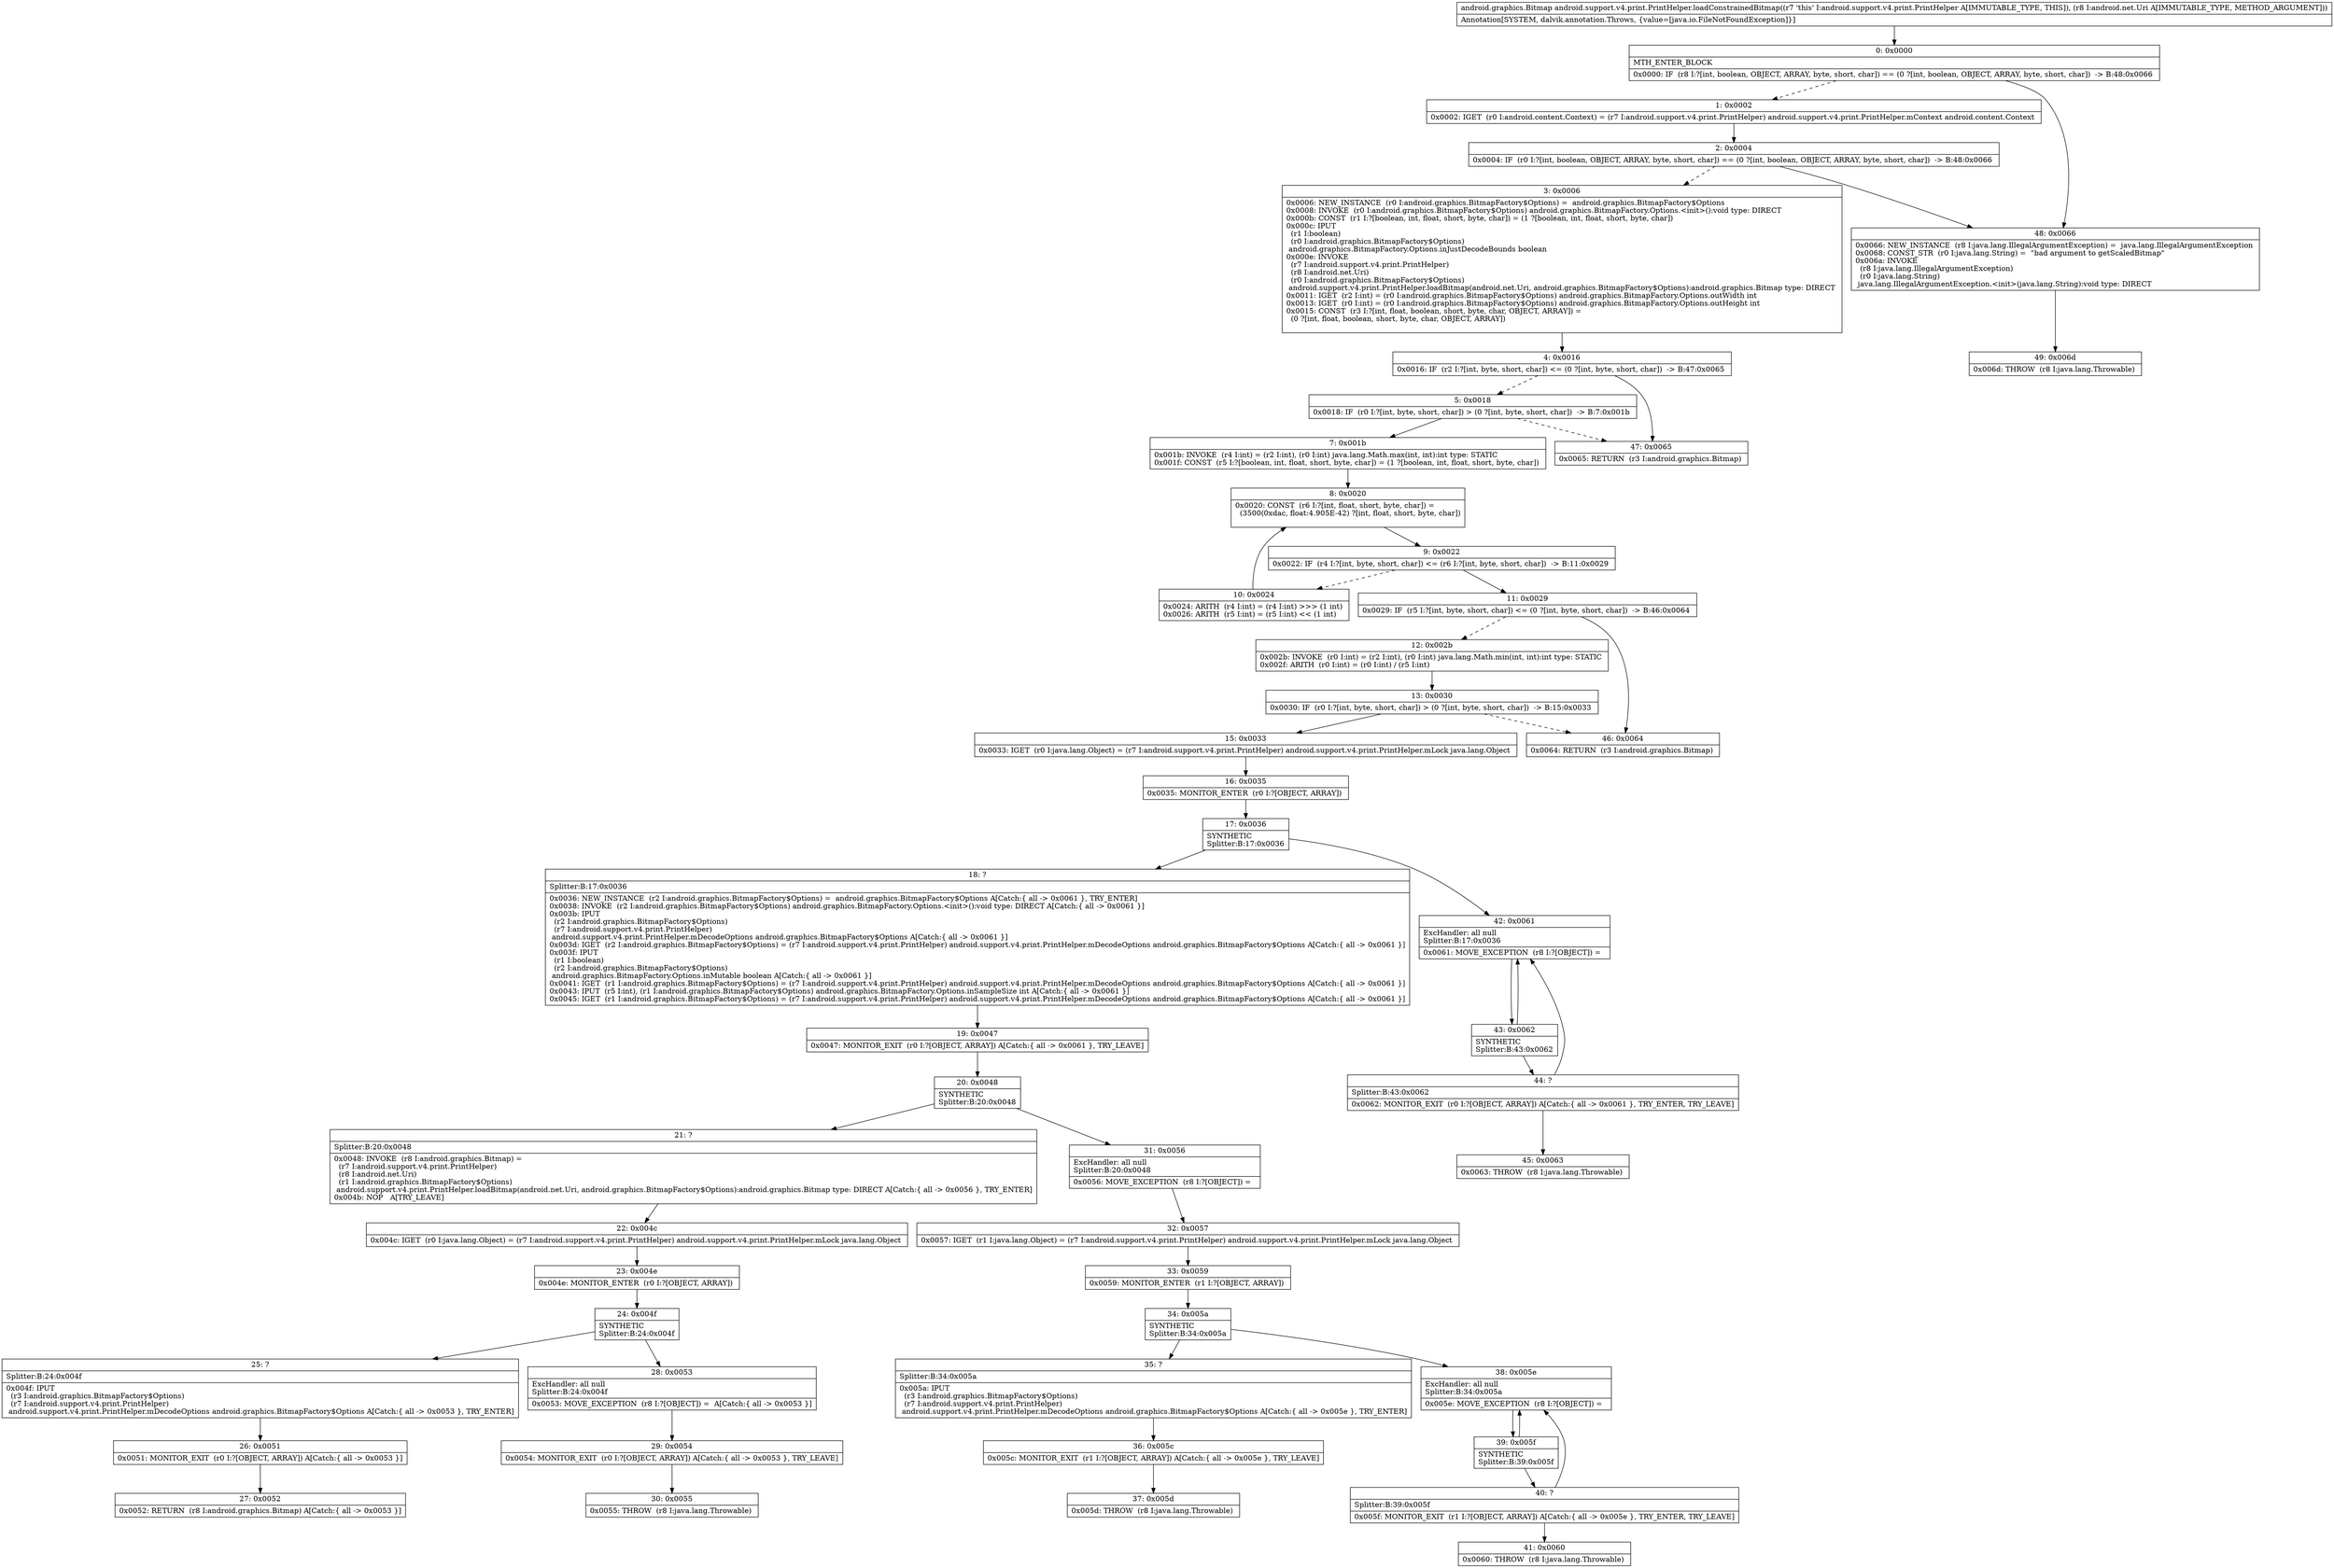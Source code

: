 digraph "CFG forandroid.support.v4.print.PrintHelper.loadConstrainedBitmap(Landroid\/net\/Uri;)Landroid\/graphics\/Bitmap;" {
Node_0 [shape=record,label="{0\:\ 0x0000|MTH_ENTER_BLOCK\l|0x0000: IF  (r8 I:?[int, boolean, OBJECT, ARRAY, byte, short, char]) == (0 ?[int, boolean, OBJECT, ARRAY, byte, short, char])  \-\> B:48:0x0066 \l}"];
Node_1 [shape=record,label="{1\:\ 0x0002|0x0002: IGET  (r0 I:android.content.Context) = (r7 I:android.support.v4.print.PrintHelper) android.support.v4.print.PrintHelper.mContext android.content.Context \l}"];
Node_2 [shape=record,label="{2\:\ 0x0004|0x0004: IF  (r0 I:?[int, boolean, OBJECT, ARRAY, byte, short, char]) == (0 ?[int, boolean, OBJECT, ARRAY, byte, short, char])  \-\> B:48:0x0066 \l}"];
Node_3 [shape=record,label="{3\:\ 0x0006|0x0006: NEW_INSTANCE  (r0 I:android.graphics.BitmapFactory$Options) =  android.graphics.BitmapFactory$Options \l0x0008: INVOKE  (r0 I:android.graphics.BitmapFactory$Options) android.graphics.BitmapFactory.Options.\<init\>():void type: DIRECT \l0x000b: CONST  (r1 I:?[boolean, int, float, short, byte, char]) = (1 ?[boolean, int, float, short, byte, char]) \l0x000c: IPUT  \l  (r1 I:boolean)\l  (r0 I:android.graphics.BitmapFactory$Options)\l android.graphics.BitmapFactory.Options.inJustDecodeBounds boolean \l0x000e: INVOKE  \l  (r7 I:android.support.v4.print.PrintHelper)\l  (r8 I:android.net.Uri)\l  (r0 I:android.graphics.BitmapFactory$Options)\l android.support.v4.print.PrintHelper.loadBitmap(android.net.Uri, android.graphics.BitmapFactory$Options):android.graphics.Bitmap type: DIRECT \l0x0011: IGET  (r2 I:int) = (r0 I:android.graphics.BitmapFactory$Options) android.graphics.BitmapFactory.Options.outWidth int \l0x0013: IGET  (r0 I:int) = (r0 I:android.graphics.BitmapFactory$Options) android.graphics.BitmapFactory.Options.outHeight int \l0x0015: CONST  (r3 I:?[int, float, boolean, short, byte, char, OBJECT, ARRAY]) = \l  (0 ?[int, float, boolean, short, byte, char, OBJECT, ARRAY])\l \l}"];
Node_4 [shape=record,label="{4\:\ 0x0016|0x0016: IF  (r2 I:?[int, byte, short, char]) \<= (0 ?[int, byte, short, char])  \-\> B:47:0x0065 \l}"];
Node_5 [shape=record,label="{5\:\ 0x0018|0x0018: IF  (r0 I:?[int, byte, short, char]) \> (0 ?[int, byte, short, char])  \-\> B:7:0x001b \l}"];
Node_7 [shape=record,label="{7\:\ 0x001b|0x001b: INVOKE  (r4 I:int) = (r2 I:int), (r0 I:int) java.lang.Math.max(int, int):int type: STATIC \l0x001f: CONST  (r5 I:?[boolean, int, float, short, byte, char]) = (1 ?[boolean, int, float, short, byte, char]) \l}"];
Node_8 [shape=record,label="{8\:\ 0x0020|0x0020: CONST  (r6 I:?[int, float, short, byte, char]) = \l  (3500(0xdac, float:4.905E\-42) ?[int, float, short, byte, char])\l \l}"];
Node_9 [shape=record,label="{9\:\ 0x0022|0x0022: IF  (r4 I:?[int, byte, short, char]) \<= (r6 I:?[int, byte, short, char])  \-\> B:11:0x0029 \l}"];
Node_10 [shape=record,label="{10\:\ 0x0024|0x0024: ARITH  (r4 I:int) = (r4 I:int) \>\>\> (1 int) \l0x0026: ARITH  (r5 I:int) = (r5 I:int) \<\< (1 int) \l}"];
Node_11 [shape=record,label="{11\:\ 0x0029|0x0029: IF  (r5 I:?[int, byte, short, char]) \<= (0 ?[int, byte, short, char])  \-\> B:46:0x0064 \l}"];
Node_12 [shape=record,label="{12\:\ 0x002b|0x002b: INVOKE  (r0 I:int) = (r2 I:int), (r0 I:int) java.lang.Math.min(int, int):int type: STATIC \l0x002f: ARITH  (r0 I:int) = (r0 I:int) \/ (r5 I:int) \l}"];
Node_13 [shape=record,label="{13\:\ 0x0030|0x0030: IF  (r0 I:?[int, byte, short, char]) \> (0 ?[int, byte, short, char])  \-\> B:15:0x0033 \l}"];
Node_15 [shape=record,label="{15\:\ 0x0033|0x0033: IGET  (r0 I:java.lang.Object) = (r7 I:android.support.v4.print.PrintHelper) android.support.v4.print.PrintHelper.mLock java.lang.Object \l}"];
Node_16 [shape=record,label="{16\:\ 0x0035|0x0035: MONITOR_ENTER  (r0 I:?[OBJECT, ARRAY]) \l}"];
Node_17 [shape=record,label="{17\:\ 0x0036|SYNTHETIC\lSplitter:B:17:0x0036\l}"];
Node_18 [shape=record,label="{18\:\ ?|Splitter:B:17:0x0036\l|0x0036: NEW_INSTANCE  (r2 I:android.graphics.BitmapFactory$Options) =  android.graphics.BitmapFactory$Options A[Catch:\{ all \-\> 0x0061 \}, TRY_ENTER]\l0x0038: INVOKE  (r2 I:android.graphics.BitmapFactory$Options) android.graphics.BitmapFactory.Options.\<init\>():void type: DIRECT A[Catch:\{ all \-\> 0x0061 \}]\l0x003b: IPUT  \l  (r2 I:android.graphics.BitmapFactory$Options)\l  (r7 I:android.support.v4.print.PrintHelper)\l android.support.v4.print.PrintHelper.mDecodeOptions android.graphics.BitmapFactory$Options A[Catch:\{ all \-\> 0x0061 \}]\l0x003d: IGET  (r2 I:android.graphics.BitmapFactory$Options) = (r7 I:android.support.v4.print.PrintHelper) android.support.v4.print.PrintHelper.mDecodeOptions android.graphics.BitmapFactory$Options A[Catch:\{ all \-\> 0x0061 \}]\l0x003f: IPUT  \l  (r1 I:boolean)\l  (r2 I:android.graphics.BitmapFactory$Options)\l android.graphics.BitmapFactory.Options.inMutable boolean A[Catch:\{ all \-\> 0x0061 \}]\l0x0041: IGET  (r1 I:android.graphics.BitmapFactory$Options) = (r7 I:android.support.v4.print.PrintHelper) android.support.v4.print.PrintHelper.mDecodeOptions android.graphics.BitmapFactory$Options A[Catch:\{ all \-\> 0x0061 \}]\l0x0043: IPUT  (r5 I:int), (r1 I:android.graphics.BitmapFactory$Options) android.graphics.BitmapFactory.Options.inSampleSize int A[Catch:\{ all \-\> 0x0061 \}]\l0x0045: IGET  (r1 I:android.graphics.BitmapFactory$Options) = (r7 I:android.support.v4.print.PrintHelper) android.support.v4.print.PrintHelper.mDecodeOptions android.graphics.BitmapFactory$Options A[Catch:\{ all \-\> 0x0061 \}]\l}"];
Node_19 [shape=record,label="{19\:\ 0x0047|0x0047: MONITOR_EXIT  (r0 I:?[OBJECT, ARRAY]) A[Catch:\{ all \-\> 0x0061 \}, TRY_LEAVE]\l}"];
Node_20 [shape=record,label="{20\:\ 0x0048|SYNTHETIC\lSplitter:B:20:0x0048\l}"];
Node_21 [shape=record,label="{21\:\ ?|Splitter:B:20:0x0048\l|0x0048: INVOKE  (r8 I:android.graphics.Bitmap) = \l  (r7 I:android.support.v4.print.PrintHelper)\l  (r8 I:android.net.Uri)\l  (r1 I:android.graphics.BitmapFactory$Options)\l android.support.v4.print.PrintHelper.loadBitmap(android.net.Uri, android.graphics.BitmapFactory$Options):android.graphics.Bitmap type: DIRECT A[Catch:\{ all \-\> 0x0056 \}, TRY_ENTER]\l0x004b: NOP   A[TRY_LEAVE]\l}"];
Node_22 [shape=record,label="{22\:\ 0x004c|0x004c: IGET  (r0 I:java.lang.Object) = (r7 I:android.support.v4.print.PrintHelper) android.support.v4.print.PrintHelper.mLock java.lang.Object \l}"];
Node_23 [shape=record,label="{23\:\ 0x004e|0x004e: MONITOR_ENTER  (r0 I:?[OBJECT, ARRAY]) \l}"];
Node_24 [shape=record,label="{24\:\ 0x004f|SYNTHETIC\lSplitter:B:24:0x004f\l}"];
Node_25 [shape=record,label="{25\:\ ?|Splitter:B:24:0x004f\l|0x004f: IPUT  \l  (r3 I:android.graphics.BitmapFactory$Options)\l  (r7 I:android.support.v4.print.PrintHelper)\l android.support.v4.print.PrintHelper.mDecodeOptions android.graphics.BitmapFactory$Options A[Catch:\{ all \-\> 0x0053 \}, TRY_ENTER]\l}"];
Node_26 [shape=record,label="{26\:\ 0x0051|0x0051: MONITOR_EXIT  (r0 I:?[OBJECT, ARRAY]) A[Catch:\{ all \-\> 0x0053 \}]\l}"];
Node_27 [shape=record,label="{27\:\ 0x0052|0x0052: RETURN  (r8 I:android.graphics.Bitmap) A[Catch:\{ all \-\> 0x0053 \}]\l}"];
Node_28 [shape=record,label="{28\:\ 0x0053|ExcHandler: all null\lSplitter:B:24:0x004f\l|0x0053: MOVE_EXCEPTION  (r8 I:?[OBJECT]) =  A[Catch:\{ all \-\> 0x0053 \}]\l}"];
Node_29 [shape=record,label="{29\:\ 0x0054|0x0054: MONITOR_EXIT  (r0 I:?[OBJECT, ARRAY]) A[Catch:\{ all \-\> 0x0053 \}, TRY_LEAVE]\l}"];
Node_30 [shape=record,label="{30\:\ 0x0055|0x0055: THROW  (r8 I:java.lang.Throwable) \l}"];
Node_31 [shape=record,label="{31\:\ 0x0056|ExcHandler: all null\lSplitter:B:20:0x0048\l|0x0056: MOVE_EXCEPTION  (r8 I:?[OBJECT]) =  \l}"];
Node_32 [shape=record,label="{32\:\ 0x0057|0x0057: IGET  (r1 I:java.lang.Object) = (r7 I:android.support.v4.print.PrintHelper) android.support.v4.print.PrintHelper.mLock java.lang.Object \l}"];
Node_33 [shape=record,label="{33\:\ 0x0059|0x0059: MONITOR_ENTER  (r1 I:?[OBJECT, ARRAY]) \l}"];
Node_34 [shape=record,label="{34\:\ 0x005a|SYNTHETIC\lSplitter:B:34:0x005a\l}"];
Node_35 [shape=record,label="{35\:\ ?|Splitter:B:34:0x005a\l|0x005a: IPUT  \l  (r3 I:android.graphics.BitmapFactory$Options)\l  (r7 I:android.support.v4.print.PrintHelper)\l android.support.v4.print.PrintHelper.mDecodeOptions android.graphics.BitmapFactory$Options A[Catch:\{ all \-\> 0x005e \}, TRY_ENTER]\l}"];
Node_36 [shape=record,label="{36\:\ 0x005c|0x005c: MONITOR_EXIT  (r1 I:?[OBJECT, ARRAY]) A[Catch:\{ all \-\> 0x005e \}, TRY_LEAVE]\l}"];
Node_37 [shape=record,label="{37\:\ 0x005d|0x005d: THROW  (r8 I:java.lang.Throwable) \l}"];
Node_38 [shape=record,label="{38\:\ 0x005e|ExcHandler: all null\lSplitter:B:34:0x005a\l|0x005e: MOVE_EXCEPTION  (r8 I:?[OBJECT]) =  \l}"];
Node_39 [shape=record,label="{39\:\ 0x005f|SYNTHETIC\lSplitter:B:39:0x005f\l}"];
Node_40 [shape=record,label="{40\:\ ?|Splitter:B:39:0x005f\l|0x005f: MONITOR_EXIT  (r1 I:?[OBJECT, ARRAY]) A[Catch:\{ all \-\> 0x005e \}, TRY_ENTER, TRY_LEAVE]\l}"];
Node_41 [shape=record,label="{41\:\ 0x0060|0x0060: THROW  (r8 I:java.lang.Throwable) \l}"];
Node_42 [shape=record,label="{42\:\ 0x0061|ExcHandler: all null\lSplitter:B:17:0x0036\l|0x0061: MOVE_EXCEPTION  (r8 I:?[OBJECT]) =  \l}"];
Node_43 [shape=record,label="{43\:\ 0x0062|SYNTHETIC\lSplitter:B:43:0x0062\l}"];
Node_44 [shape=record,label="{44\:\ ?|Splitter:B:43:0x0062\l|0x0062: MONITOR_EXIT  (r0 I:?[OBJECT, ARRAY]) A[Catch:\{ all \-\> 0x0061 \}, TRY_ENTER, TRY_LEAVE]\l}"];
Node_45 [shape=record,label="{45\:\ 0x0063|0x0063: THROW  (r8 I:java.lang.Throwable) \l}"];
Node_46 [shape=record,label="{46\:\ 0x0064|0x0064: RETURN  (r3 I:android.graphics.Bitmap) \l}"];
Node_47 [shape=record,label="{47\:\ 0x0065|0x0065: RETURN  (r3 I:android.graphics.Bitmap) \l}"];
Node_48 [shape=record,label="{48\:\ 0x0066|0x0066: NEW_INSTANCE  (r8 I:java.lang.IllegalArgumentException) =  java.lang.IllegalArgumentException \l0x0068: CONST_STR  (r0 I:java.lang.String) =  \"bad argument to getScaledBitmap\" \l0x006a: INVOKE  \l  (r8 I:java.lang.IllegalArgumentException)\l  (r0 I:java.lang.String)\l java.lang.IllegalArgumentException.\<init\>(java.lang.String):void type: DIRECT \l}"];
Node_49 [shape=record,label="{49\:\ 0x006d|0x006d: THROW  (r8 I:java.lang.Throwable) \l}"];
MethodNode[shape=record,label="{android.graphics.Bitmap android.support.v4.print.PrintHelper.loadConstrainedBitmap((r7 'this' I:android.support.v4.print.PrintHelper A[IMMUTABLE_TYPE, THIS]), (r8 I:android.net.Uri A[IMMUTABLE_TYPE, METHOD_ARGUMENT]))  | Annotation[SYSTEM, dalvik.annotation.Throws, \{value=[java.io.FileNotFoundException]\}]\l}"];
MethodNode -> Node_0;
Node_0 -> Node_1[style=dashed];
Node_0 -> Node_48;
Node_1 -> Node_2;
Node_2 -> Node_3[style=dashed];
Node_2 -> Node_48;
Node_3 -> Node_4;
Node_4 -> Node_5[style=dashed];
Node_4 -> Node_47;
Node_5 -> Node_7;
Node_5 -> Node_47[style=dashed];
Node_7 -> Node_8;
Node_8 -> Node_9;
Node_9 -> Node_10[style=dashed];
Node_9 -> Node_11;
Node_10 -> Node_8;
Node_11 -> Node_12[style=dashed];
Node_11 -> Node_46;
Node_12 -> Node_13;
Node_13 -> Node_15;
Node_13 -> Node_46[style=dashed];
Node_15 -> Node_16;
Node_16 -> Node_17;
Node_17 -> Node_18;
Node_17 -> Node_42;
Node_18 -> Node_19;
Node_19 -> Node_20;
Node_20 -> Node_21;
Node_20 -> Node_31;
Node_21 -> Node_22;
Node_22 -> Node_23;
Node_23 -> Node_24;
Node_24 -> Node_25;
Node_24 -> Node_28;
Node_25 -> Node_26;
Node_26 -> Node_27;
Node_28 -> Node_29;
Node_29 -> Node_30;
Node_31 -> Node_32;
Node_32 -> Node_33;
Node_33 -> Node_34;
Node_34 -> Node_35;
Node_34 -> Node_38;
Node_35 -> Node_36;
Node_36 -> Node_37;
Node_38 -> Node_39;
Node_39 -> Node_40;
Node_39 -> Node_38;
Node_40 -> Node_41;
Node_40 -> Node_38;
Node_42 -> Node_43;
Node_43 -> Node_44;
Node_43 -> Node_42;
Node_44 -> Node_45;
Node_44 -> Node_42;
Node_48 -> Node_49;
}

